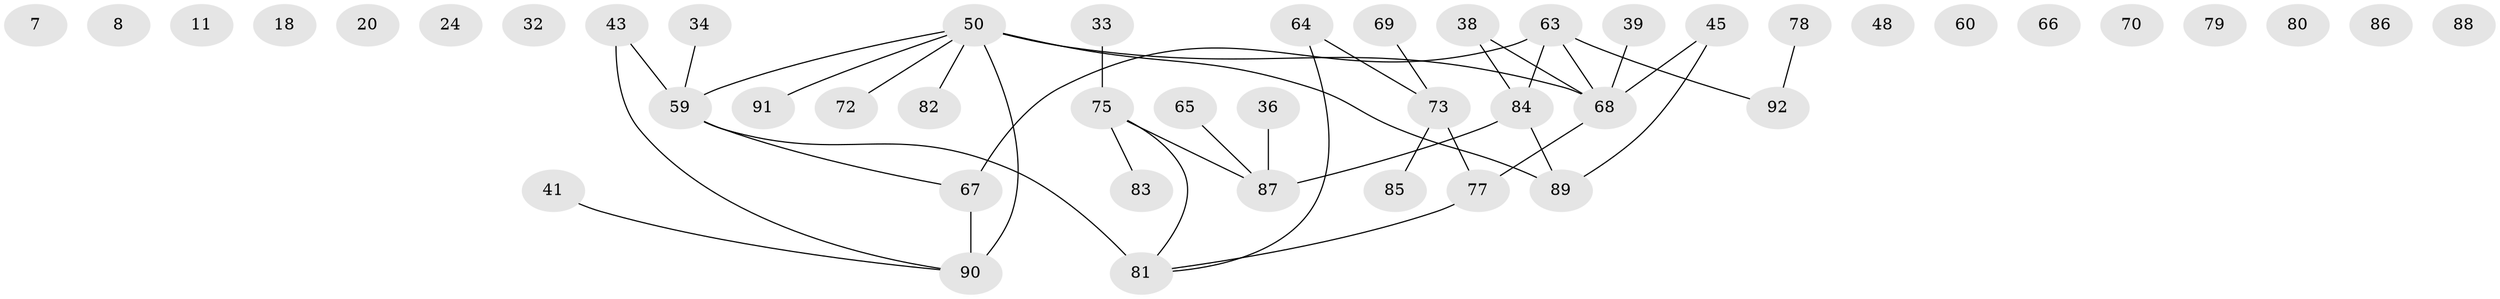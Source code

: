// original degree distribution, {2: 0.34782608695652173, 1: 0.20652173913043478, 7: 0.010869565217391304, 3: 0.14130434782608695, 0: 0.15217391304347827, 4: 0.08695652173913043, 5: 0.03260869565217391, 6: 0.021739130434782608}
// Generated by graph-tools (version 1.1) at 2025/40/03/09/25 04:40:08]
// undirected, 46 vertices, 39 edges
graph export_dot {
graph [start="1"]
  node [color=gray90,style=filled];
  7;
  8;
  11;
  18;
  20;
  24;
  32;
  33;
  34;
  36 [super="+31"];
  38;
  39;
  41;
  43 [super="+19"];
  45;
  48;
  50 [super="+3+10+17+44"];
  59 [super="+40+54"];
  60;
  63 [super="+26"];
  64;
  65 [super="+15"];
  66;
  67 [super="+21+53+58"];
  68 [super="+5+42+16+49"];
  69;
  70;
  72;
  73 [super="+30+52"];
  75 [super="+22"];
  77 [super="+51+37"];
  78 [super="+74"];
  79;
  80;
  81;
  82 [super="+9+71"];
  83;
  84 [super="+55+76"];
  85;
  86 [super="+23"];
  87 [super="+27"];
  88;
  89 [super="+62"];
  90 [super="+61"];
  91;
  92;
  33 -- 75;
  34 -- 59;
  36 -- 87;
  38 -- 68;
  38 -- 84;
  39 -- 68;
  41 -- 90;
  43 -- 59;
  43 -- 90;
  45 -- 89;
  45 -- 68;
  50 -- 90 [weight=2];
  50 -- 72;
  50 -- 89;
  50 -- 59;
  50 -- 91;
  50 -- 68;
  50 -- 82;
  59 -- 81 [weight=3];
  59 -- 67;
  63 -- 92;
  63 -- 68 [weight=2];
  63 -- 84 [weight=2];
  63 -- 67 [weight=2];
  64 -- 73;
  64 -- 81;
  65 -- 87;
  67 -- 90;
  68 -- 77;
  69 -- 73;
  73 -- 77 [weight=2];
  73 -- 85;
  75 -- 83;
  75 -- 81;
  75 -- 87 [weight=2];
  77 -- 81;
  78 -- 92;
  84 -- 87;
  84 -- 89 [weight=2];
}
